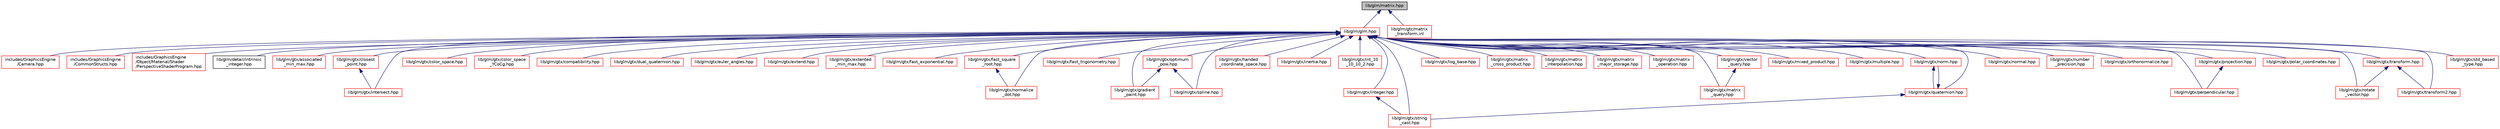 digraph "lib/glm/matrix.hpp"
{
  edge [fontname="Helvetica",fontsize="10",labelfontname="Helvetica",labelfontsize="10"];
  node [fontname="Helvetica",fontsize="10",shape=record];
  Node36 [label="lib/glm/matrix.hpp",height=0.2,width=0.4,color="black", fillcolor="grey75", style="filled", fontcolor="black"];
  Node36 -> Node37 [dir="back",color="midnightblue",fontsize="10",style="solid",fontname="Helvetica"];
  Node37 [label="lib/glm/glm.hpp",height=0.2,width=0.4,color="red", fillcolor="white", style="filled",URL="$glm_8hpp.html"];
  Node37 -> Node38 [dir="back",color="midnightblue",fontsize="10",style="solid",fontname="Helvetica"];
  Node38 [label="includes/GraphicsEngine\l/Camera.hpp",height=0.2,width=0.4,color="red", fillcolor="white", style="filled",URL="$_camera_8hpp_source.html"];
  Node37 -> Node43 [dir="back",color="midnightblue",fontsize="10",style="solid",fontname="Helvetica"];
  Node43 [label="includes/GraphicsEngine\l/CommonStructs.hpp",height=0.2,width=0.4,color="red", fillcolor="white", style="filled",URL="$_common_structs_8hpp_source.html"];
  Node37 -> Node47 [dir="back",color="midnightblue",fontsize="10",style="solid",fontname="Helvetica"];
  Node47 [label="includes/GraphicsEngine\l/Object/Material/Shader\l/PerspectiveShaderProgram.hpp",height=0.2,width=0.4,color="red", fillcolor="white", style="filled",URL="$_perspective_shader_program_8hpp_source.html"];
  Node37 -> Node49 [dir="back",color="midnightblue",fontsize="10",style="solid",fontname="Helvetica"];
  Node49 [label="lib/glm/detail/intrinsic\l_integer.hpp",height=0.2,width=0.4,color="black", fillcolor="white", style="filled",URL="$intrinsic__integer_8hpp_source.html"];
  Node37 -> Node50 [dir="back",color="midnightblue",fontsize="10",style="solid",fontname="Helvetica"];
  Node50 [label="lib/glm/gtx/associated\l_min_max.hpp",height=0.2,width=0.4,color="red", fillcolor="white", style="filled",URL="$associated__min__max_8hpp.html"];
  Node37 -> Node52 [dir="back",color="midnightblue",fontsize="10",style="solid",fontname="Helvetica"];
  Node52 [label="lib/glm/gtx/closest\l_point.hpp",height=0.2,width=0.4,color="red", fillcolor="white", style="filled",URL="$closest__point_8hpp_source.html"];
  Node52 -> Node53 [dir="back",color="midnightblue",fontsize="10",style="solid",fontname="Helvetica"];
  Node53 [label="lib/glm/gtx/intersect.hpp",height=0.2,width=0.4,color="red", fillcolor="white", style="filled",URL="$intersect_8hpp.html"];
  Node37 -> Node54 [dir="back",color="midnightblue",fontsize="10",style="solid",fontname="Helvetica"];
  Node54 [label="lib/glm/gtx/color_space.hpp",height=0.2,width=0.4,color="red", fillcolor="white", style="filled",URL="$color__space_8hpp.html"];
  Node37 -> Node55 [dir="back",color="midnightblue",fontsize="10",style="solid",fontname="Helvetica"];
  Node55 [label="lib/glm/gtx/color_space\l_YCoCg.hpp",height=0.2,width=0.4,color="red", fillcolor="white", style="filled",URL="$color__space___y_co_cg_8hpp.html"];
  Node37 -> Node56 [dir="back",color="midnightblue",fontsize="10",style="solid",fontname="Helvetica"];
  Node56 [label="lib/glm/gtx/compatibility.hpp",height=0.2,width=0.4,color="red", fillcolor="white", style="filled",URL="$compatibility_8hpp.html"];
  Node37 -> Node57 [dir="back",color="midnightblue",fontsize="10",style="solid",fontname="Helvetica"];
  Node57 [label="lib/glm/gtx/dual_quaternion.hpp",height=0.2,width=0.4,color="red", fillcolor="white", style="filled",URL="$dual__quaternion_8hpp.html"];
  Node37 -> Node58 [dir="back",color="midnightblue",fontsize="10",style="solid",fontname="Helvetica"];
  Node58 [label="lib/glm/gtx/euler_angles.hpp",height=0.2,width=0.4,color="red", fillcolor="white", style="filled",URL="$euler__angles_8hpp.html"];
  Node37 -> Node59 [dir="back",color="midnightblue",fontsize="10",style="solid",fontname="Helvetica"];
  Node59 [label="lib/glm/gtx/extend.hpp",height=0.2,width=0.4,color="red", fillcolor="white", style="filled",URL="$extend_8hpp.html"];
  Node37 -> Node60 [dir="back",color="midnightblue",fontsize="10",style="solid",fontname="Helvetica"];
  Node60 [label="lib/glm/gtx/extented\l_min_max.hpp",height=0.2,width=0.4,color="red", fillcolor="white", style="filled",URL="$extented__min__max_8hpp.html"];
  Node37 -> Node61 [dir="back",color="midnightblue",fontsize="10",style="solid",fontname="Helvetica"];
  Node61 [label="lib/glm/gtx/fast_exponential.hpp",height=0.2,width=0.4,color="red", fillcolor="white", style="filled",URL="$fast__exponential_8hpp.html"];
  Node37 -> Node62 [dir="back",color="midnightblue",fontsize="10",style="solid",fontname="Helvetica"];
  Node62 [label="lib/glm/gtx/fast_square\l_root.hpp",height=0.2,width=0.4,color="red", fillcolor="white", style="filled",URL="$fast__square__root_8hpp.html"];
  Node62 -> Node63 [dir="back",color="midnightblue",fontsize="10",style="solid",fontname="Helvetica"];
  Node63 [label="lib/glm/gtx/normalize\l_dot.hpp",height=0.2,width=0.4,color="red", fillcolor="white", style="filled",URL="$normalize__dot_8hpp.html"];
  Node37 -> Node64 [dir="back",color="midnightblue",fontsize="10",style="solid",fontname="Helvetica"];
  Node64 [label="lib/glm/gtx/fast_trigonometry.hpp",height=0.2,width=0.4,color="red", fillcolor="white", style="filled",URL="$fast__trigonometry_8hpp.html"];
  Node37 -> Node66 [dir="back",color="midnightblue",fontsize="10",style="solid",fontname="Helvetica"];
  Node66 [label="lib/glm/gtx/gradient\l_paint.hpp",height=0.2,width=0.4,color="red", fillcolor="white", style="filled",URL="$gradient__paint_8hpp.html"];
  Node37 -> Node67 [dir="back",color="midnightblue",fontsize="10",style="solid",fontname="Helvetica"];
  Node67 [label="lib/glm/gtx/optimum\l_pow.hpp",height=0.2,width=0.4,color="red", fillcolor="white", style="filled",URL="$optimum__pow_8hpp.html"];
  Node67 -> Node66 [dir="back",color="midnightblue",fontsize="10",style="solid",fontname="Helvetica"];
  Node67 -> Node68 [dir="back",color="midnightblue",fontsize="10",style="solid",fontname="Helvetica"];
  Node68 [label="lib/glm/gtx/spline.hpp",height=0.2,width=0.4,color="red", fillcolor="white", style="filled",URL="$spline_8hpp.html"];
  Node37 -> Node69 [dir="back",color="midnightblue",fontsize="10",style="solid",fontname="Helvetica"];
  Node69 [label="lib/glm/gtx/handed\l_coordinate_space.hpp",height=0.2,width=0.4,color="red", fillcolor="white", style="filled",URL="$handed__coordinate__space_8hpp.html"];
  Node37 -> Node70 [dir="back",color="midnightblue",fontsize="10",style="solid",fontname="Helvetica"];
  Node70 [label="lib/glm/gtx/inertia.hpp",height=0.2,width=0.4,color="red", fillcolor="white", style="filled",URL="$inertia_8hpp.html"];
  Node37 -> Node71 [dir="back",color="midnightblue",fontsize="10",style="solid",fontname="Helvetica"];
  Node71 [label="lib/glm/gtx/int_10\l_10_10_2.hpp",height=0.2,width=0.4,color="red", fillcolor="white", style="filled",URL="$int__10__10__10__2_8hpp_source.html"];
  Node37 -> Node72 [dir="back",color="midnightblue",fontsize="10",style="solid",fontname="Helvetica"];
  Node72 [label="lib/glm/gtx/integer.hpp",height=0.2,width=0.4,color="red", fillcolor="white", style="filled",URL="$gtx_2integer_8hpp.html"];
  Node72 -> Node73 [dir="back",color="midnightblue",fontsize="10",style="solid",fontname="Helvetica"];
  Node73 [label="lib/glm/gtx/string\l_cast.hpp",height=0.2,width=0.4,color="red", fillcolor="white", style="filled",URL="$string__cast_8hpp.html"];
  Node37 -> Node53 [dir="back",color="midnightblue",fontsize="10",style="solid",fontname="Helvetica"];
  Node37 -> Node74 [dir="back",color="midnightblue",fontsize="10",style="solid",fontname="Helvetica"];
  Node74 [label="lib/glm/gtx/log_base.hpp",height=0.2,width=0.4,color="red", fillcolor="white", style="filled",URL="$log__base_8hpp.html"];
  Node37 -> Node75 [dir="back",color="midnightblue",fontsize="10",style="solid",fontname="Helvetica"];
  Node75 [label="lib/glm/gtx/matrix\l_cross_product.hpp",height=0.2,width=0.4,color="red", fillcolor="white", style="filled",URL="$matrix__cross__product_8hpp.html"];
  Node37 -> Node76 [dir="back",color="midnightblue",fontsize="10",style="solid",fontname="Helvetica"];
  Node76 [label="lib/glm/gtx/matrix\l_interpolation.hpp",height=0.2,width=0.4,color="red", fillcolor="white", style="filled",URL="$matrix__interpolation_8hpp.html"];
  Node37 -> Node77 [dir="back",color="midnightblue",fontsize="10",style="solid",fontname="Helvetica"];
  Node77 [label="lib/glm/gtx/matrix\l_major_storage.hpp",height=0.2,width=0.4,color="red", fillcolor="white", style="filled",URL="$matrix__major__storage_8hpp.html"];
  Node37 -> Node78 [dir="back",color="midnightblue",fontsize="10",style="solid",fontname="Helvetica"];
  Node78 [label="lib/glm/gtx/matrix\l_operation.hpp",height=0.2,width=0.4,color="red", fillcolor="white", style="filled",URL="$matrix__operation_8hpp.html"];
  Node37 -> Node79 [dir="back",color="midnightblue",fontsize="10",style="solid",fontname="Helvetica"];
  Node79 [label="lib/glm/gtx/matrix\l_query.hpp",height=0.2,width=0.4,color="red", fillcolor="white", style="filled",URL="$matrix__query_8hpp.html"];
  Node37 -> Node80 [dir="back",color="midnightblue",fontsize="10",style="solid",fontname="Helvetica"];
  Node80 [label="lib/glm/gtx/vector\l_query.hpp",height=0.2,width=0.4,color="red", fillcolor="white", style="filled",URL="$vector__query_8hpp.html"];
  Node80 -> Node79 [dir="back",color="midnightblue",fontsize="10",style="solid",fontname="Helvetica"];
  Node37 -> Node81 [dir="back",color="midnightblue",fontsize="10",style="solid",fontname="Helvetica"];
  Node81 [label="lib/glm/gtx/mixed_product.hpp",height=0.2,width=0.4,color="red", fillcolor="white", style="filled",URL="$mixed__product_8hpp.html"];
  Node37 -> Node82 [dir="back",color="midnightblue",fontsize="10",style="solid",fontname="Helvetica"];
  Node82 [label="lib/glm/gtx/multiple.hpp",height=0.2,width=0.4,color="red", fillcolor="white", style="filled",URL="$multiple_8hpp.html"];
  Node37 -> Node83 [dir="back",color="midnightblue",fontsize="10",style="solid",fontname="Helvetica"];
  Node83 [label="lib/glm/gtx/norm.hpp",height=0.2,width=0.4,color="red", fillcolor="white", style="filled",URL="$norm_8hpp.html"];
  Node83 -> Node84 [dir="back",color="midnightblue",fontsize="10",style="solid",fontname="Helvetica"];
  Node84 [label="lib/glm/gtx/quaternion.hpp",height=0.2,width=0.4,color="red", fillcolor="white", style="filled",URL="$gtx_2quaternion_8hpp.html"];
  Node84 -> Node83 [dir="back",color="midnightblue",fontsize="10",style="solid",fontname="Helvetica"];
  Node84 -> Node73 [dir="back",color="midnightblue",fontsize="10",style="solid",fontname="Helvetica"];
  Node37 -> Node84 [dir="back",color="midnightblue",fontsize="10",style="solid",fontname="Helvetica"];
  Node37 -> Node87 [dir="back",color="midnightblue",fontsize="10",style="solid",fontname="Helvetica"];
  Node87 [label="lib/glm/gtx/normal.hpp",height=0.2,width=0.4,color="red", fillcolor="white", style="filled",URL="$normal_8hpp.html"];
  Node37 -> Node63 [dir="back",color="midnightblue",fontsize="10",style="solid",fontname="Helvetica"];
  Node37 -> Node88 [dir="back",color="midnightblue",fontsize="10",style="solid",fontname="Helvetica"];
  Node88 [label="lib/glm/gtx/number\l_precision.hpp",height=0.2,width=0.4,color="red", fillcolor="white", style="filled",URL="$number__precision_8hpp.html"];
  Node37 -> Node89 [dir="back",color="midnightblue",fontsize="10",style="solid",fontname="Helvetica"];
  Node89 [label="lib/glm/gtx/orthonormalize.hpp",height=0.2,width=0.4,color="red", fillcolor="white", style="filled",URL="$orthonormalize_8hpp.html"];
  Node37 -> Node90 [dir="back",color="midnightblue",fontsize="10",style="solid",fontname="Helvetica"];
  Node90 [label="lib/glm/gtx/perpendicular.hpp",height=0.2,width=0.4,color="red", fillcolor="white", style="filled",URL="$perpendicular_8hpp.html"];
  Node37 -> Node91 [dir="back",color="midnightblue",fontsize="10",style="solid",fontname="Helvetica"];
  Node91 [label="lib/glm/gtx/projection.hpp",height=0.2,width=0.4,color="red", fillcolor="white", style="filled",URL="$projection_8hpp.html"];
  Node91 -> Node90 [dir="back",color="midnightblue",fontsize="10",style="solid",fontname="Helvetica"];
  Node37 -> Node92 [dir="back",color="midnightblue",fontsize="10",style="solid",fontname="Helvetica"];
  Node92 [label="lib/glm/gtx/polar_coordinates.hpp",height=0.2,width=0.4,color="red", fillcolor="white", style="filled",URL="$polar__coordinates_8hpp.html"];
  Node37 -> Node93 [dir="back",color="midnightblue",fontsize="10",style="solid",fontname="Helvetica"];
  Node93 [label="lib/glm/gtx/rotate\l_vector.hpp",height=0.2,width=0.4,color="red", fillcolor="white", style="filled",URL="$rotate__vector_8hpp.html"];
  Node37 -> Node94 [dir="back",color="midnightblue",fontsize="10",style="solid",fontname="Helvetica"];
  Node94 [label="lib/glm/gtx/transform.hpp",height=0.2,width=0.4,color="red", fillcolor="white", style="filled",URL="$transform_8hpp.html"];
  Node94 -> Node93 [dir="back",color="midnightblue",fontsize="10",style="solid",fontname="Helvetica"];
  Node94 -> Node95 [dir="back",color="midnightblue",fontsize="10",style="solid",fontname="Helvetica"];
  Node95 [label="lib/glm/gtx/transform2.hpp",height=0.2,width=0.4,color="red", fillcolor="white", style="filled",URL="$transform2_8hpp.html"];
  Node37 -> Node68 [dir="back",color="midnightblue",fontsize="10",style="solid",fontname="Helvetica"];
  Node37 -> Node96 [dir="back",color="midnightblue",fontsize="10",style="solid",fontname="Helvetica"];
  Node96 [label="lib/glm/gtx/std_based\l_type.hpp",height=0.2,width=0.4,color="red", fillcolor="white", style="filled",URL="$std__based__type_8hpp.html"];
  Node37 -> Node73 [dir="back",color="midnightblue",fontsize="10",style="solid",fontname="Helvetica"];
  Node37 -> Node95 [dir="back",color="midnightblue",fontsize="10",style="solid",fontname="Helvetica"];
  Node36 -> Node102 [dir="back",color="midnightblue",fontsize="10",style="solid",fontname="Helvetica"];
  Node102 [label="lib/glm/gtc/matrix\l_transform.inl",height=0.2,width=0.4,color="red", fillcolor="white", style="filled",URL="$matrix__transform_8inl.html"];
}
